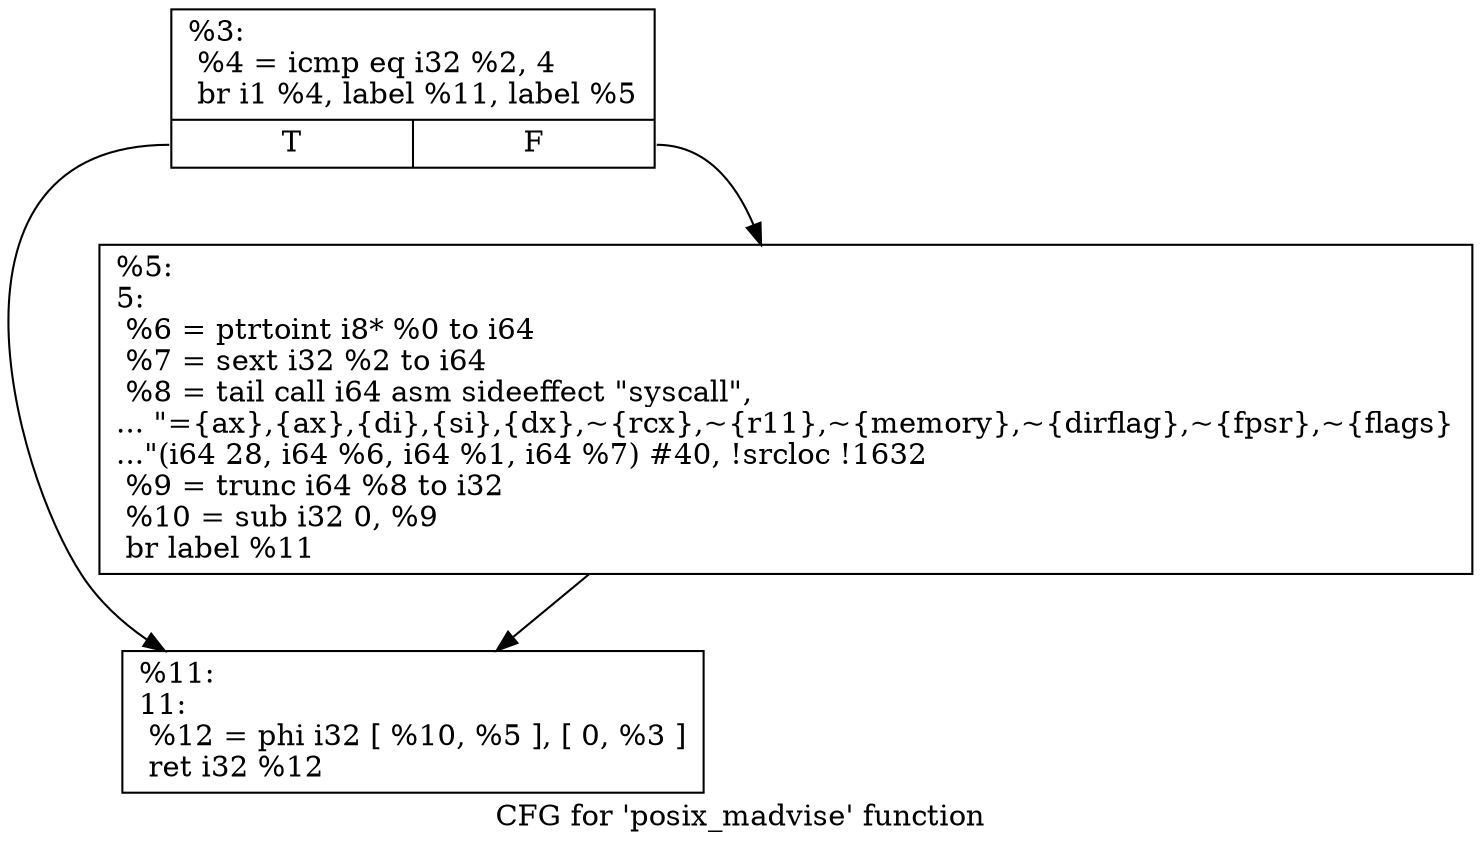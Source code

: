 digraph "CFG for 'posix_madvise' function" {
	label="CFG for 'posix_madvise' function";

	Node0x1e6daf0 [shape=record,label="{%3:\l  %4 = icmp eq i32 %2, 4\l  br i1 %4, label %11, label %5\l|{<s0>T|<s1>F}}"];
	Node0x1e6daf0:s0 -> Node0x1e6dfb0;
	Node0x1e6daf0:s1 -> Node0x1e6dba0;
	Node0x1e6dba0 [shape=record,label="{%5:\l5:                                                \l  %6 = ptrtoint i8* %0 to i64\l  %7 = sext i32 %2 to i64\l  %8 = tail call i64 asm sideeffect \"syscall\",\l... \"=\{ax\},\{ax\},\{di\},\{si\},\{dx\},~\{rcx\},~\{r11\},~\{memory\},~\{dirflag\},~\{fpsr\},~\{flags\}\l...\"(i64 28, i64 %6, i64 %1, i64 %7) #40, !srcloc !1632\l  %9 = trunc i64 %8 to i32\l  %10 = sub i32 0, %9\l  br label %11\l}"];
	Node0x1e6dba0 -> Node0x1e6dfb0;
	Node0x1e6dfb0 [shape=record,label="{%11:\l11:                                               \l  %12 = phi i32 [ %10, %5 ], [ 0, %3 ]\l  ret i32 %12\l}"];
}
